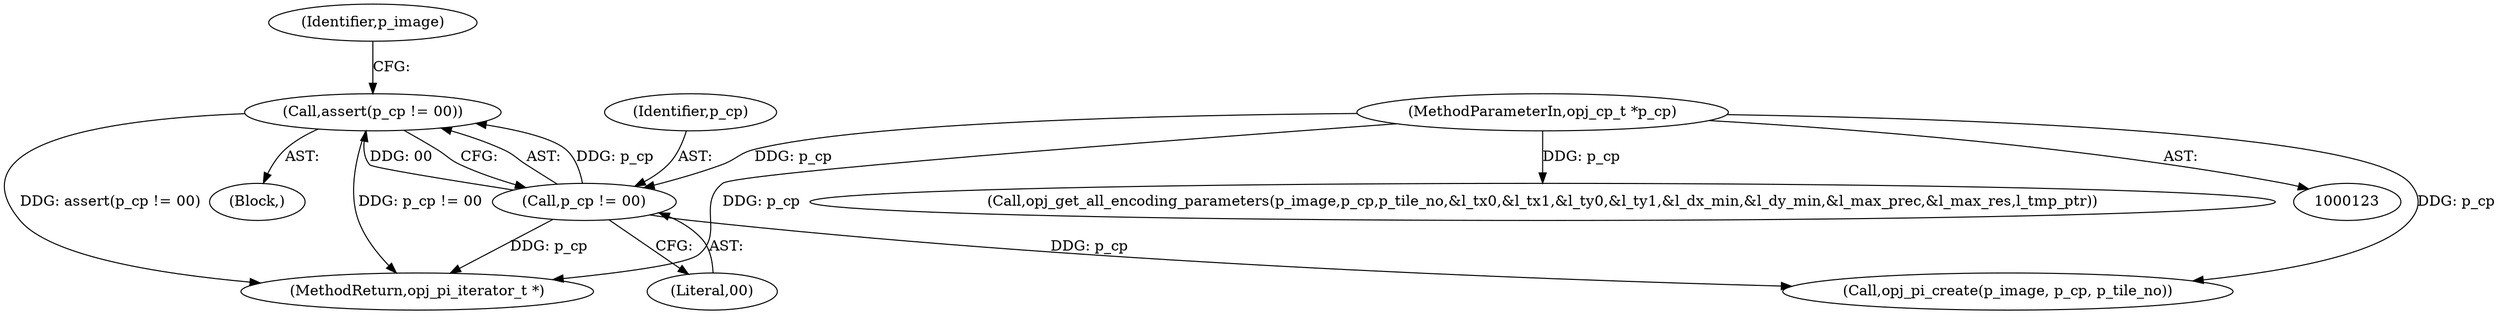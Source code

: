 digraph "0_openjpeg_ef01f18dfc6780b776d0674ed3e7415c6ef54d24@API" {
"1000175" [label="(Call,assert(p_cp != 00))"];
"1000176" [label="(Call,p_cp != 00)"];
"1000125" [label="(MethodParameterIn,opj_cp_t *p_cp)"];
"1000127" [label="(Block,)"];
"1000253" [label="(Call,opj_pi_create(p_image, p_cp, p_tile_no))"];
"1000175" [label="(Call,assert(p_cp != 00))"];
"1000176" [label="(Call,p_cp != 00)"];
"1000290" [label="(Call,opj_get_all_encoding_parameters(p_image,p_cp,p_tile_no,&l_tx0,&l_tx1,&l_ty0,&l_ty1,&l_dx_min,&l_dy_min,&l_max_prec,&l_max_res,l_tmp_ptr))"];
"1000177" [label="(Identifier,p_cp)"];
"1000181" [label="(Identifier,p_image)"];
"1000178" [label="(Literal,00)"];
"1000125" [label="(MethodParameterIn,opj_cp_t *p_cp)"];
"1000715" [label="(MethodReturn,opj_pi_iterator_t *)"];
"1000175" -> "1000127"  [label="AST: "];
"1000175" -> "1000176"  [label="CFG: "];
"1000176" -> "1000175"  [label="AST: "];
"1000181" -> "1000175"  [label="CFG: "];
"1000175" -> "1000715"  [label="DDG: p_cp != 00"];
"1000175" -> "1000715"  [label="DDG: assert(p_cp != 00)"];
"1000176" -> "1000175"  [label="DDG: p_cp"];
"1000176" -> "1000175"  [label="DDG: 00"];
"1000176" -> "1000178"  [label="CFG: "];
"1000177" -> "1000176"  [label="AST: "];
"1000178" -> "1000176"  [label="AST: "];
"1000176" -> "1000715"  [label="DDG: p_cp"];
"1000125" -> "1000176"  [label="DDG: p_cp"];
"1000176" -> "1000253"  [label="DDG: p_cp"];
"1000125" -> "1000123"  [label="AST: "];
"1000125" -> "1000715"  [label="DDG: p_cp"];
"1000125" -> "1000253"  [label="DDG: p_cp"];
"1000125" -> "1000290"  [label="DDG: p_cp"];
}
